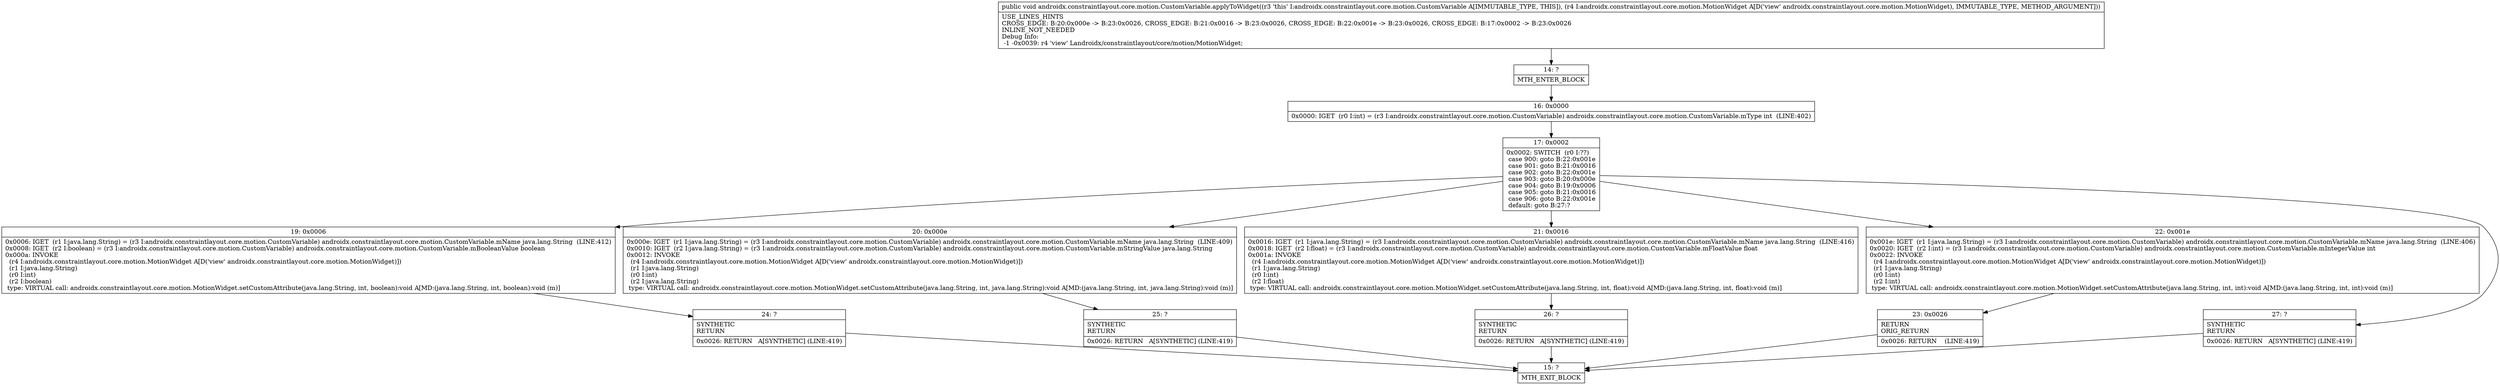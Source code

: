 digraph "CFG forandroidx.constraintlayout.core.motion.CustomVariable.applyToWidget(Landroidx\/constraintlayout\/core\/motion\/MotionWidget;)V" {
Node_14 [shape=record,label="{14\:\ ?|MTH_ENTER_BLOCK\l}"];
Node_16 [shape=record,label="{16\:\ 0x0000|0x0000: IGET  (r0 I:int) = (r3 I:androidx.constraintlayout.core.motion.CustomVariable) androidx.constraintlayout.core.motion.CustomVariable.mType int  (LINE:402)\l}"];
Node_17 [shape=record,label="{17\:\ 0x0002|0x0002: SWITCH  (r0 I:??)\l case 900: goto B:22:0x001e\l case 901: goto B:21:0x0016\l case 902: goto B:22:0x001e\l case 903: goto B:20:0x000e\l case 904: goto B:19:0x0006\l case 905: goto B:21:0x0016\l case 906: goto B:22:0x001e\l default: goto B:27:? \l}"];
Node_19 [shape=record,label="{19\:\ 0x0006|0x0006: IGET  (r1 I:java.lang.String) = (r3 I:androidx.constraintlayout.core.motion.CustomVariable) androidx.constraintlayout.core.motion.CustomVariable.mName java.lang.String  (LINE:412)\l0x0008: IGET  (r2 I:boolean) = (r3 I:androidx.constraintlayout.core.motion.CustomVariable) androidx.constraintlayout.core.motion.CustomVariable.mBooleanValue boolean \l0x000a: INVOKE  \l  (r4 I:androidx.constraintlayout.core.motion.MotionWidget A[D('view' androidx.constraintlayout.core.motion.MotionWidget)])\l  (r1 I:java.lang.String)\l  (r0 I:int)\l  (r2 I:boolean)\l type: VIRTUAL call: androidx.constraintlayout.core.motion.MotionWidget.setCustomAttribute(java.lang.String, int, boolean):void A[MD:(java.lang.String, int, boolean):void (m)]\l}"];
Node_24 [shape=record,label="{24\:\ ?|SYNTHETIC\lRETURN\l|0x0026: RETURN   A[SYNTHETIC] (LINE:419)\l}"];
Node_15 [shape=record,label="{15\:\ ?|MTH_EXIT_BLOCK\l}"];
Node_20 [shape=record,label="{20\:\ 0x000e|0x000e: IGET  (r1 I:java.lang.String) = (r3 I:androidx.constraintlayout.core.motion.CustomVariable) androidx.constraintlayout.core.motion.CustomVariable.mName java.lang.String  (LINE:409)\l0x0010: IGET  (r2 I:java.lang.String) = (r3 I:androidx.constraintlayout.core.motion.CustomVariable) androidx.constraintlayout.core.motion.CustomVariable.mStringValue java.lang.String \l0x0012: INVOKE  \l  (r4 I:androidx.constraintlayout.core.motion.MotionWidget A[D('view' androidx.constraintlayout.core.motion.MotionWidget)])\l  (r1 I:java.lang.String)\l  (r0 I:int)\l  (r2 I:java.lang.String)\l type: VIRTUAL call: androidx.constraintlayout.core.motion.MotionWidget.setCustomAttribute(java.lang.String, int, java.lang.String):void A[MD:(java.lang.String, int, java.lang.String):void (m)]\l}"];
Node_25 [shape=record,label="{25\:\ ?|SYNTHETIC\lRETURN\l|0x0026: RETURN   A[SYNTHETIC] (LINE:419)\l}"];
Node_21 [shape=record,label="{21\:\ 0x0016|0x0016: IGET  (r1 I:java.lang.String) = (r3 I:androidx.constraintlayout.core.motion.CustomVariable) androidx.constraintlayout.core.motion.CustomVariable.mName java.lang.String  (LINE:416)\l0x0018: IGET  (r2 I:float) = (r3 I:androidx.constraintlayout.core.motion.CustomVariable) androidx.constraintlayout.core.motion.CustomVariable.mFloatValue float \l0x001a: INVOKE  \l  (r4 I:androidx.constraintlayout.core.motion.MotionWidget A[D('view' androidx.constraintlayout.core.motion.MotionWidget)])\l  (r1 I:java.lang.String)\l  (r0 I:int)\l  (r2 I:float)\l type: VIRTUAL call: androidx.constraintlayout.core.motion.MotionWidget.setCustomAttribute(java.lang.String, int, float):void A[MD:(java.lang.String, int, float):void (m)]\l}"];
Node_26 [shape=record,label="{26\:\ ?|SYNTHETIC\lRETURN\l|0x0026: RETURN   A[SYNTHETIC] (LINE:419)\l}"];
Node_22 [shape=record,label="{22\:\ 0x001e|0x001e: IGET  (r1 I:java.lang.String) = (r3 I:androidx.constraintlayout.core.motion.CustomVariable) androidx.constraintlayout.core.motion.CustomVariable.mName java.lang.String  (LINE:406)\l0x0020: IGET  (r2 I:int) = (r3 I:androidx.constraintlayout.core.motion.CustomVariable) androidx.constraintlayout.core.motion.CustomVariable.mIntegerValue int \l0x0022: INVOKE  \l  (r4 I:androidx.constraintlayout.core.motion.MotionWidget A[D('view' androidx.constraintlayout.core.motion.MotionWidget)])\l  (r1 I:java.lang.String)\l  (r0 I:int)\l  (r2 I:int)\l type: VIRTUAL call: androidx.constraintlayout.core.motion.MotionWidget.setCustomAttribute(java.lang.String, int, int):void A[MD:(java.lang.String, int, int):void (m)]\l}"];
Node_23 [shape=record,label="{23\:\ 0x0026|RETURN\lORIG_RETURN\l|0x0026: RETURN    (LINE:419)\l}"];
Node_27 [shape=record,label="{27\:\ ?|SYNTHETIC\lRETURN\l|0x0026: RETURN   A[SYNTHETIC] (LINE:419)\l}"];
MethodNode[shape=record,label="{public void androidx.constraintlayout.core.motion.CustomVariable.applyToWidget((r3 'this' I:androidx.constraintlayout.core.motion.CustomVariable A[IMMUTABLE_TYPE, THIS]), (r4 I:androidx.constraintlayout.core.motion.MotionWidget A[D('view' androidx.constraintlayout.core.motion.MotionWidget), IMMUTABLE_TYPE, METHOD_ARGUMENT]))  | USE_LINES_HINTS\lCROSS_EDGE: B:20:0x000e \-\> B:23:0x0026, CROSS_EDGE: B:21:0x0016 \-\> B:23:0x0026, CROSS_EDGE: B:22:0x001e \-\> B:23:0x0026, CROSS_EDGE: B:17:0x0002 \-\> B:23:0x0026\lINLINE_NOT_NEEDED\lDebug Info:\l  \-1 \-0x0039: r4 'view' Landroidx\/constraintlayout\/core\/motion\/MotionWidget;\l}"];
MethodNode -> Node_14;Node_14 -> Node_16;
Node_16 -> Node_17;
Node_17 -> Node_19;
Node_17 -> Node_20;
Node_17 -> Node_21;
Node_17 -> Node_22;
Node_17 -> Node_27;
Node_19 -> Node_24;
Node_24 -> Node_15;
Node_20 -> Node_25;
Node_25 -> Node_15;
Node_21 -> Node_26;
Node_26 -> Node_15;
Node_22 -> Node_23;
Node_23 -> Node_15;
Node_27 -> Node_15;
}

